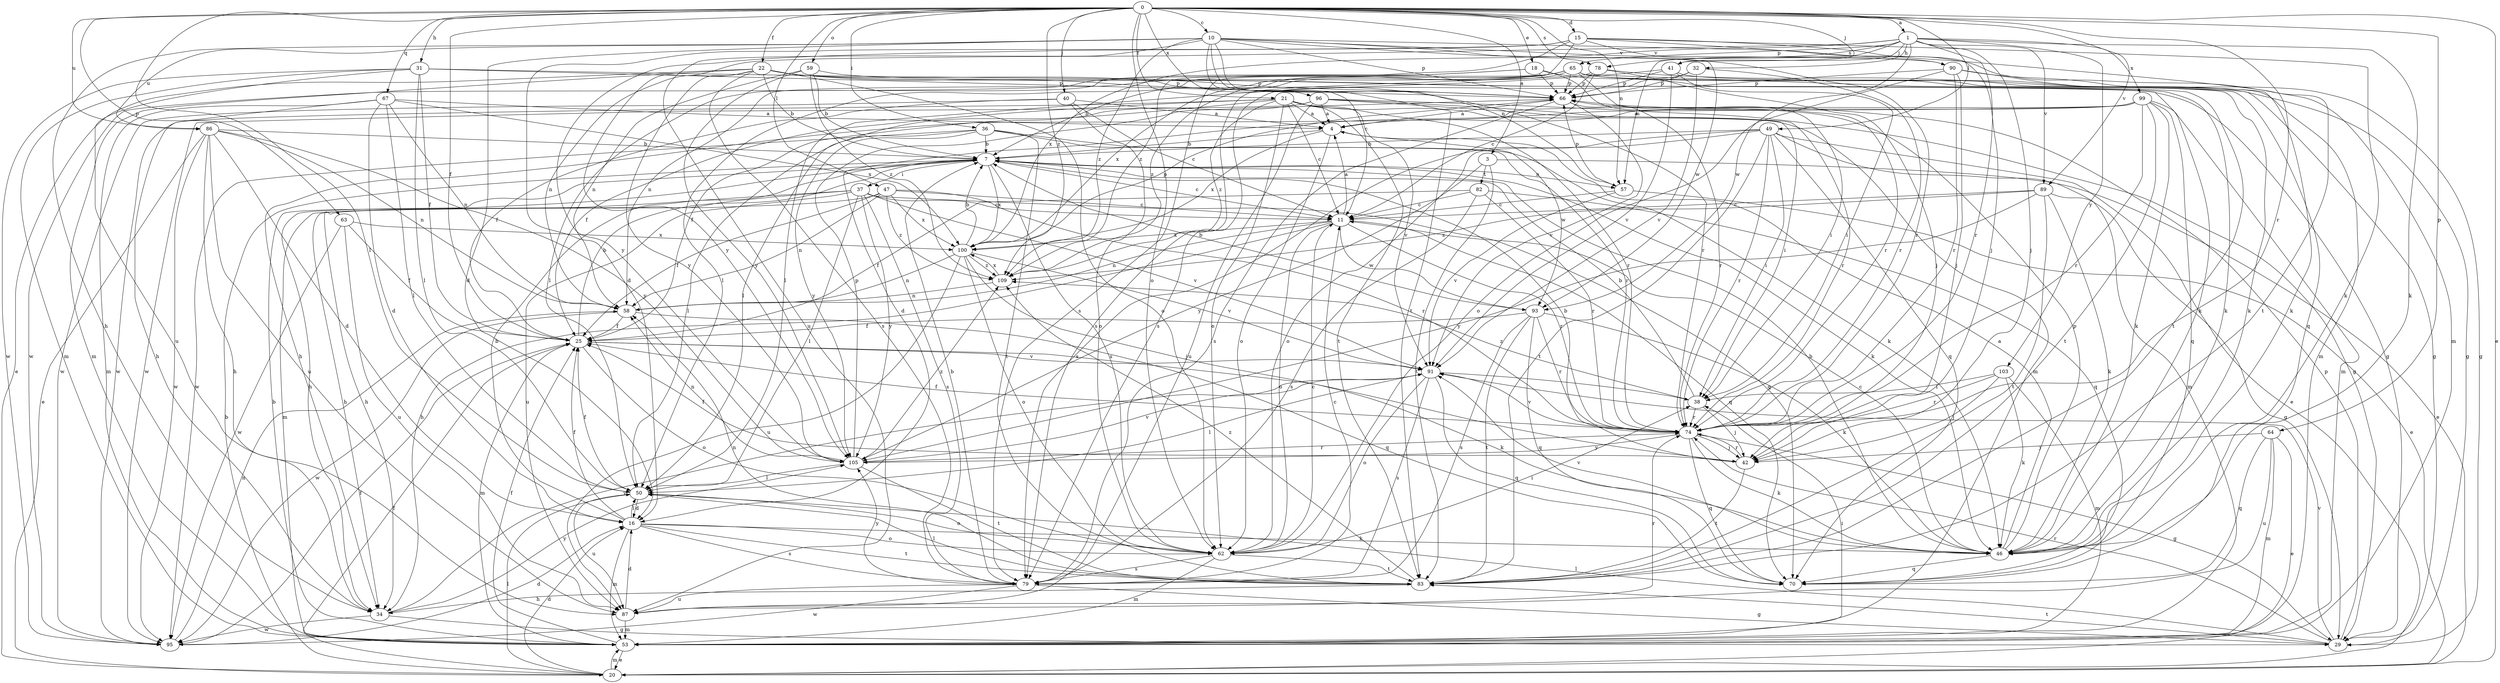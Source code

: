 strict digraph  {
0;
1;
3;
4;
7;
10;
11;
15;
16;
18;
20;
21;
22;
25;
29;
31;
32;
34;
36;
37;
38;
40;
41;
42;
46;
47;
49;
50;
53;
57;
58;
59;
62;
63;
64;
65;
66;
67;
70;
74;
78;
79;
82;
83;
86;
87;
89;
90;
91;
93;
95;
96;
99;
100;
103;
105;
109;
0 -> 1  [label=a];
0 -> 3  [label=a];
0 -> 10  [label=c];
0 -> 15  [label=d];
0 -> 18  [label=e];
0 -> 20  [label=e];
0 -> 21  [label=f];
0 -> 22  [label=f];
0 -> 25  [label=f];
0 -> 31  [label=h];
0 -> 36  [label=i];
0 -> 40  [label=j];
0 -> 41  [label=j];
0 -> 47  [label=l];
0 -> 49  [label=l];
0 -> 50  [label=l];
0 -> 57  [label=n];
0 -> 59  [label=o];
0 -> 62  [label=o];
0 -> 63  [label=p];
0 -> 64  [label=p];
0 -> 67  [label=q];
0 -> 74  [label=r];
0 -> 78  [label=s];
0 -> 86  [label=u];
0 -> 89  [label=v];
0 -> 96  [label=x];
0 -> 109  [label=z];
1 -> 32  [label=h];
1 -> 41  [label=j];
1 -> 42  [label=j];
1 -> 46  [label=k];
1 -> 57  [label=n];
1 -> 65  [label=p];
1 -> 74  [label=r];
1 -> 78  [label=s];
1 -> 89  [label=v];
1 -> 93  [label=w];
1 -> 99  [label=x];
1 -> 100  [label=x];
1 -> 103  [label=y];
1 -> 105  [label=y];
3 -> 20  [label=e];
3 -> 82  [label=t];
3 -> 83  [label=t];
3 -> 105  [label=y];
4 -> 7  [label=b];
4 -> 62  [label=o];
4 -> 93  [label=w];
4 -> 100  [label=x];
7 -> 11  [label=c];
7 -> 34  [label=h];
7 -> 37  [label=i];
7 -> 46  [label=k];
7 -> 57  [label=n];
7 -> 100  [label=x];
7 -> 62  [label=s];
10 -> 11  [label=c];
10 -> 16  [label=d];
10 -> 34  [label=h];
10 -> 53  [label=m];
10 -> 57  [label=n];
10 -> 66  [label=p];
10 -> 74  [label=r];
10 -> 83  [label=t];
10 -> 86  [label=u];
10 -> 87  [label=u];
10 -> 90  [label=v];
10 -> 93  [label=w];
10 -> 109  [label=z];
11 -> 4  [label=a];
11 -> 34  [label=h];
11 -> 58  [label=n];
11 -> 62  [label=o];
11 -> 70  [label=q];
11 -> 74  [label=r];
11 -> 93  [label=w];
11 -> 100  [label=x];
15 -> 16  [label=d];
15 -> 42  [label=j];
15 -> 46  [label=k];
15 -> 79  [label=s];
15 -> 83  [label=t];
15 -> 90  [label=v];
15 -> 105  [label=y];
15 -> 109  [label=z];
16 -> 7  [label=b];
16 -> 25  [label=f];
16 -> 46  [label=k];
16 -> 50  [label=l];
16 -> 53  [label=m];
16 -> 62  [label=o];
16 -> 79  [label=s];
16 -> 83  [label=t];
18 -> 38  [label=i];
18 -> 46  [label=k];
18 -> 50  [label=l];
18 -> 66  [label=p];
18 -> 95  [label=w];
20 -> 7  [label=b];
20 -> 16  [label=d];
20 -> 25  [label=f];
20 -> 50  [label=l];
20 -> 53  [label=m];
21 -> 4  [label=a];
21 -> 11  [label=c];
21 -> 25  [label=f];
21 -> 50  [label=l];
21 -> 53  [label=m];
21 -> 62  [label=o];
21 -> 74  [label=r];
21 -> 83  [label=t];
21 -> 91  [label=v];
21 -> 95  [label=w];
21 -> 109  [label=z];
22 -> 7  [label=b];
22 -> 20  [label=e];
22 -> 46  [label=k];
22 -> 53  [label=m];
22 -> 58  [label=n];
22 -> 62  [label=o];
22 -> 66  [label=p];
22 -> 74  [label=r];
22 -> 79  [label=s];
22 -> 105  [label=y];
25 -> 7  [label=b];
25 -> 46  [label=k];
25 -> 53  [label=m];
25 -> 62  [label=o];
25 -> 91  [label=v];
29 -> 50  [label=l];
29 -> 66  [label=p];
29 -> 74  [label=r];
29 -> 83  [label=t];
29 -> 91  [label=v];
31 -> 25  [label=f];
31 -> 29  [label=g];
31 -> 50  [label=l];
31 -> 53  [label=m];
31 -> 66  [label=p];
31 -> 87  [label=u];
31 -> 95  [label=w];
32 -> 66  [label=p];
32 -> 74  [label=r];
32 -> 79  [label=s];
32 -> 91  [label=v];
34 -> 29  [label=g];
34 -> 91  [label=v];
34 -> 95  [label=w];
34 -> 105  [label=y];
36 -> 7  [label=b];
36 -> 46  [label=k];
36 -> 50  [label=l];
36 -> 74  [label=r];
36 -> 83  [label=t];
36 -> 95  [label=w];
36 -> 105  [label=y];
37 -> 11  [label=c];
37 -> 34  [label=h];
37 -> 50  [label=l];
37 -> 53  [label=m];
37 -> 70  [label=q];
37 -> 79  [label=s];
37 -> 87  [label=u];
37 -> 91  [label=v];
37 -> 105  [label=y];
38 -> 7  [label=b];
38 -> 42  [label=j];
38 -> 74  [label=r];
38 -> 109  [label=z];
40 -> 4  [label=a];
40 -> 11  [label=c];
40 -> 25  [label=f];
40 -> 62  [label=o];
40 -> 95  [label=w];
41 -> 38  [label=i];
41 -> 50  [label=l];
41 -> 53  [label=m];
41 -> 66  [label=p];
41 -> 91  [label=v];
42 -> 7  [label=b];
42 -> 25  [label=f];
42 -> 74  [label=r];
42 -> 83  [label=t];
46 -> 4  [label=a];
46 -> 7  [label=b];
46 -> 11  [label=c];
46 -> 66  [label=p];
46 -> 70  [label=q];
46 -> 91  [label=v];
47 -> 11  [label=c];
47 -> 25  [label=f];
47 -> 34  [label=h];
47 -> 58  [label=n];
47 -> 74  [label=r];
47 -> 100  [label=x];
47 -> 109  [label=z];
49 -> 7  [label=b];
49 -> 20  [label=e];
49 -> 38  [label=i];
49 -> 53  [label=m];
49 -> 62  [label=o];
49 -> 70  [label=q];
49 -> 74  [label=r];
49 -> 79  [label=s];
49 -> 83  [label=t];
50 -> 16  [label=d];
50 -> 25  [label=f];
50 -> 62  [label=o];
50 -> 87  [label=u];
53 -> 7  [label=b];
53 -> 20  [label=e];
53 -> 25  [label=f];
53 -> 38  [label=i];
57 -> 11  [label=c];
57 -> 20  [label=e];
57 -> 66  [label=p];
57 -> 91  [label=v];
58 -> 25  [label=f];
58 -> 70  [label=q];
58 -> 95  [label=w];
59 -> 7  [label=b];
59 -> 58  [label=n];
59 -> 66  [label=p];
59 -> 105  [label=y];
59 -> 109  [label=z];
62 -> 11  [label=c];
62 -> 38  [label=i];
62 -> 53  [label=m];
62 -> 79  [label=s];
62 -> 83  [label=t];
63 -> 25  [label=f];
63 -> 87  [label=u];
63 -> 95  [label=w];
63 -> 100  [label=x];
64 -> 20  [label=e];
64 -> 42  [label=j];
64 -> 53  [label=m];
64 -> 70  [label=q];
64 -> 87  [label=u];
65 -> 7  [label=b];
65 -> 29  [label=g];
65 -> 46  [label=k];
65 -> 50  [label=l];
65 -> 58  [label=n];
65 -> 66  [label=p];
65 -> 70  [label=q];
65 -> 74  [label=r];
65 -> 83  [label=t];
65 -> 100  [label=x];
65 -> 109  [label=z];
66 -> 4  [label=a];
66 -> 74  [label=r];
66 -> 79  [label=s];
66 -> 91  [label=v];
67 -> 4  [label=a];
67 -> 16  [label=d];
67 -> 34  [label=h];
67 -> 50  [label=l];
67 -> 53  [label=m];
67 -> 58  [label=n];
67 -> 100  [label=x];
74 -> 25  [label=f];
74 -> 29  [label=g];
74 -> 42  [label=j];
74 -> 46  [label=k];
74 -> 70  [label=q];
74 -> 91  [label=v];
74 -> 105  [label=y];
78 -> 11  [label=c];
78 -> 29  [label=g];
78 -> 42  [label=j];
78 -> 66  [label=p];
78 -> 79  [label=s];
79 -> 7  [label=b];
79 -> 11  [label=c];
79 -> 29  [label=g];
79 -> 87  [label=u];
79 -> 95  [label=w];
79 -> 105  [label=y];
82 -> 11  [label=c];
82 -> 25  [label=f];
82 -> 70  [label=q];
82 -> 74  [label=r];
82 -> 79  [label=s];
83 -> 34  [label=h];
83 -> 50  [label=l];
83 -> 58  [label=n];
83 -> 109  [label=z];
86 -> 7  [label=b];
86 -> 16  [label=d];
86 -> 20  [label=e];
86 -> 34  [label=h];
86 -> 58  [label=n];
86 -> 87  [label=u];
86 -> 95  [label=w];
86 -> 105  [label=y];
87 -> 16  [label=d];
87 -> 53  [label=m];
87 -> 74  [label=r];
89 -> 11  [label=c];
89 -> 29  [label=g];
89 -> 46  [label=k];
89 -> 83  [label=t];
89 -> 105  [label=y];
89 -> 109  [label=z];
90 -> 29  [label=g];
90 -> 42  [label=j];
90 -> 46  [label=k];
90 -> 62  [label=o];
90 -> 66  [label=p];
90 -> 74  [label=r];
91 -> 38  [label=i];
91 -> 50  [label=l];
91 -> 62  [label=o];
91 -> 70  [label=q];
91 -> 79  [label=s];
93 -> 7  [label=b];
93 -> 25  [label=f];
93 -> 46  [label=k];
93 -> 70  [label=q];
93 -> 74  [label=r];
93 -> 79  [label=s];
93 -> 83  [label=t];
95 -> 16  [label=d];
95 -> 25  [label=f];
95 -> 58  [label=n];
96 -> 4  [label=a];
96 -> 25  [label=f];
96 -> 29  [label=g];
96 -> 38  [label=i];
96 -> 74  [label=r];
96 -> 87  [label=u];
96 -> 95  [label=w];
99 -> 4  [label=a];
99 -> 16  [label=d];
99 -> 34  [label=h];
99 -> 46  [label=k];
99 -> 53  [label=m];
99 -> 70  [label=q];
99 -> 74  [label=r];
99 -> 83  [label=t];
100 -> 7  [label=b];
100 -> 42  [label=j];
100 -> 58  [label=n];
100 -> 62  [label=o];
100 -> 66  [label=p];
100 -> 87  [label=u];
100 -> 91  [label=v];
100 -> 109  [label=z];
103 -> 38  [label=i];
103 -> 42  [label=j];
103 -> 46  [label=k];
103 -> 53  [label=m];
103 -> 74  [label=r];
105 -> 50  [label=l];
105 -> 58  [label=n];
105 -> 66  [label=p];
105 -> 74  [label=r];
105 -> 83  [label=t];
105 -> 91  [label=v];
105 -> 109  [label=z];
109 -> 58  [label=n];
109 -> 100  [label=x];
}
